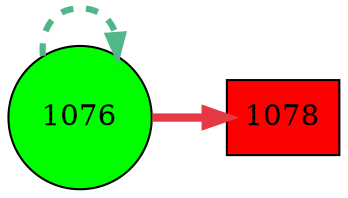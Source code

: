 digraph G{
rankdir=LR;
1076 [style=filled, shape=circle, fillcolor="#00fe00", label="1076"];
1078 [style=filled, shape=box, fillcolor="#fd0100", label="1078"];
1076 -> 1078 [color="#e63946",penwidth=4.00];
1076 -> 1076 [color="#52b788",style=dashed,penwidth=3.00];
}